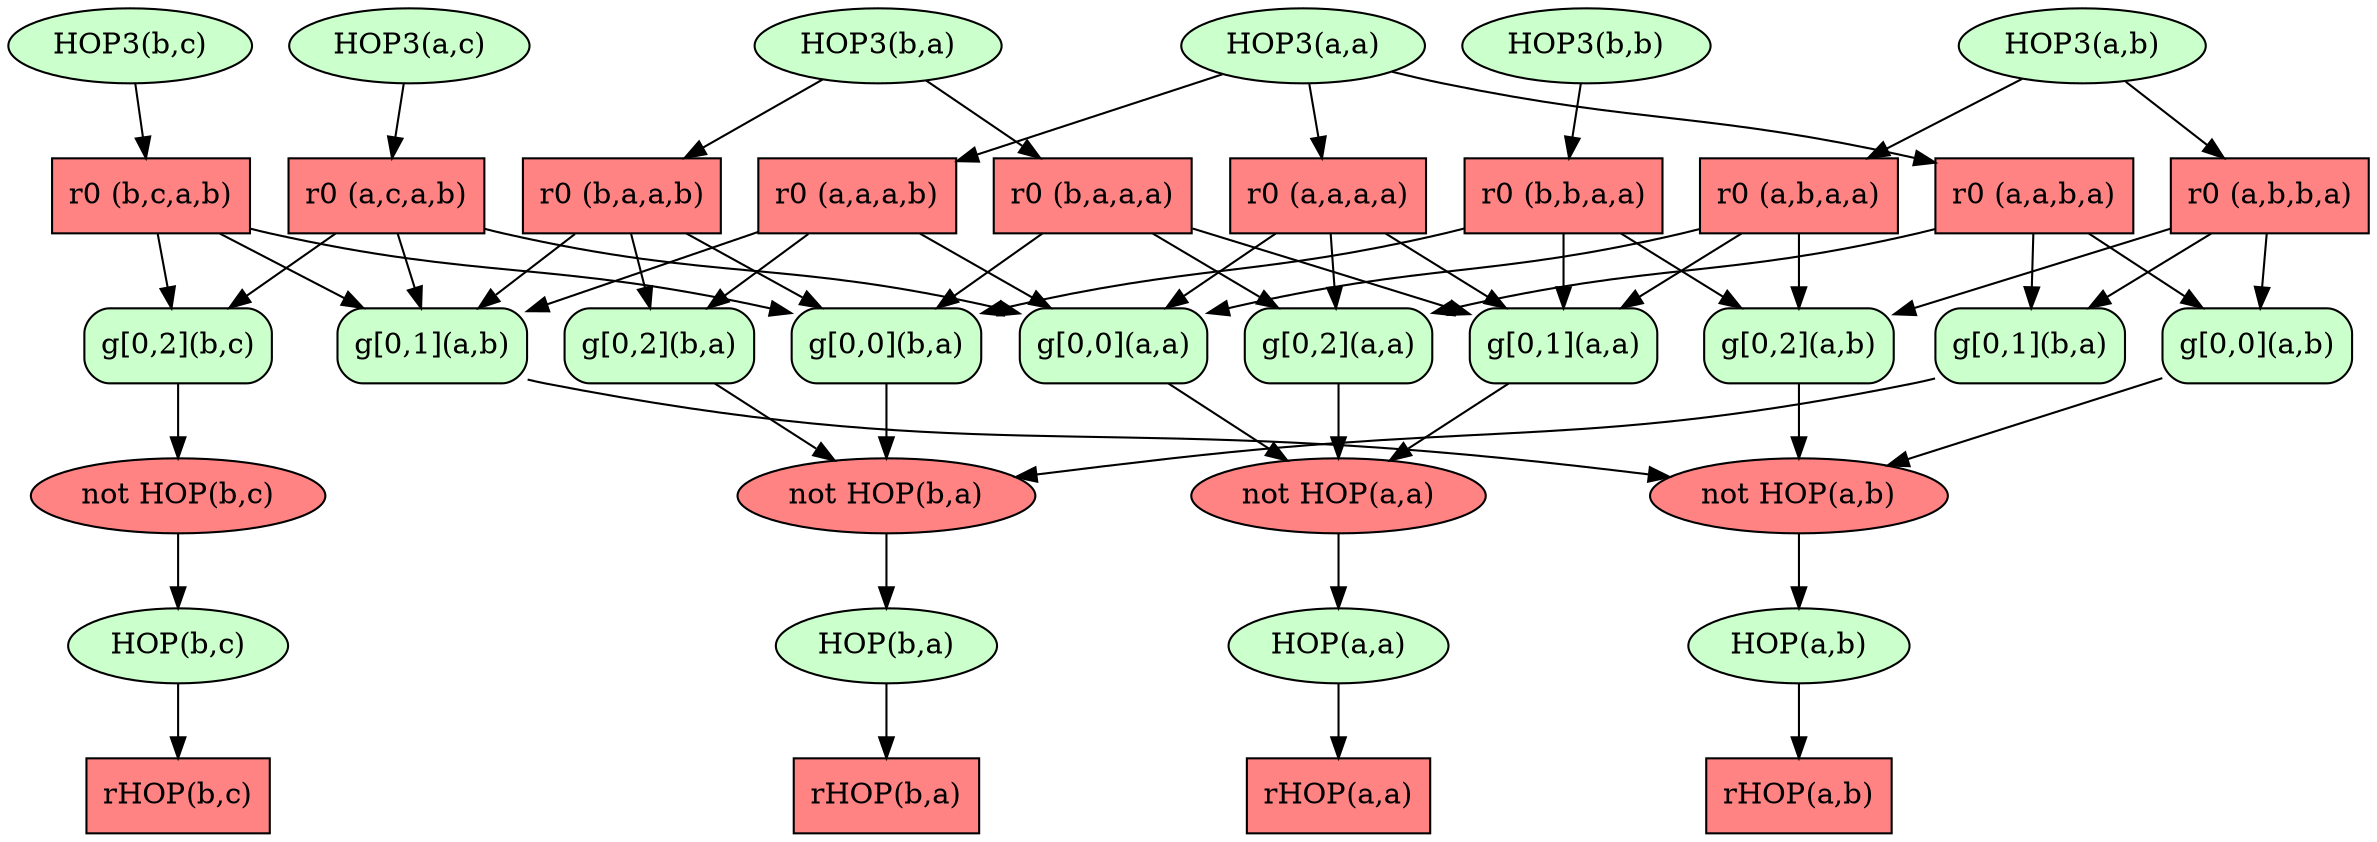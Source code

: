 digraph
{
	rankdir="TB"

	node [shape="box", style=filled, color=black, fillcolor="#CBFFCB"]


	node [shape="box", style=filled, color=black, fillcolor="#FF8383"]
RULE_0_LOST_a_a_a_b_ [label="r0 (a,a,a,b)", texlbl="$r_0(a,a,a,b)$"]
RULE_0_LOST_a_a_a_a_ [label="r0 (a,a,a,a)", texlbl="$r_0(a,a,a,a)$"]
RULE_0_LOST_a_c_a_b_ [label="r0 (a,c,a,b)", texlbl="$r_0(a,c,a,b)$"]
RULE_0_LOST_a_a_b_a_ [label="r0 (a,a,b,a)", texlbl="$r_0(a,a,b,a)$"]
RULE_0_LOST_b_a_a_a_ [label="r0 (b,a,a,a)", texlbl="$r_0(b,a,a,a)$"]
RULE_0_LOST_b_a_a_b_ [label="r0 (b,a,a,b)", texlbl="$r_0(b,a,a,b)$"]
RULE_0_LOST_b_b_a_a_ [label="r0 (b,b,a,a)", texlbl="$r_0(b,b,a,a)$"]
RULE_0_LOST_b_c_a_b_ [label="r0 (b,c,a,b)", texlbl="$r_0(b,c,a,b)$"]
RULE_0_LOST_a_b_a_a_ [label="r0 (a,b,a,a)", texlbl="$r_0(a,b,a,a)$"]
RULE_0_LOST_a_b_b_a_ [label="r0 (a,b,b,a)", texlbl="$r_0(a,b,b,a)$"]


	node [shape="box", style="rounded,filled", color=black, fillcolor="#CBFFCB"]
GOAL_0_1_WON_a_b_ [label="g[0,1](a,b)", texlbl="$g_{0}^{1}(a,b)$"]
GOAL_0_1_WON_a_a_ [label="g[0,1](a,a)", texlbl="$g_{0}^{1}(a,a)$"]
GOAL_0_2_WON_a_a_ [label="g[0,2](a,a)", texlbl="$g_{0}^{2}(a,a)$"]
GOAL_0_2_WON_b_a_ [label="g[0,2](b,a)", texlbl="$g_{0}^{2}(b,a)$"]
GOAL_0_0_WON_a_a_ [label="g[0,0](a,a)", texlbl="$g_{0}^{0}(a,a)$"]
GOAL_0_0_WON_b_a_ [label="g[0,0](b,a)", texlbl="$g_{0}^{0}(b,a)$"]
GOAL_0_2_WON_b_c_ [label="g[0,2](b,c)", texlbl="$g_{0}^{2}(b,c)$"]
GOAL_0_1_WON_b_a_ [label="g[0,1](b,a)", texlbl="$g_{0}^{1}(b,a)$"]
GOAL_0_0_WON_a_b_ [label="g[0,0](a,b)", texlbl="$g_{0}^{0}(a,b)$"]
GOAL_0_2_WON_a_b_ [label="g[0,2](a,b)", texlbl="$g_{0}^{2}(a,b)$"]


	node [shape="box", style="rounded,filled", color=black, fillcolor="#FF8383"]


	node [shape="ellipse", style=filled, color=black, fillcolor="#CBFFCB"]
REL_HOP3_WON_a_c_ [label="HOP3(a,c)", texlbl="$HOP3(a,c)$"]
REL_HOP_WON_a_a_ [label="HOP(a,a)", texlbl="$HOP(a,a)$"]
REL_HOP3_WON_a_a_ [label="HOP3(a,a)", texlbl="$HOP3(a,a)$"]
REL_HOP3_WON_b_a_ [label="HOP3(b,a)", texlbl="$HOP3(b,a)$"]
REL_HOP_WON_b_c_ [label="HOP(b,c)", texlbl="$HOP(b,c)$"]
REL_HOP3_WON_a_b_ [label="HOP3(a,b)", texlbl="$HOP3(a,b)$"]
REL_HOP_WON_a_b_ [label="HOP(a,b)", texlbl="$HOP(a,b)$"]
REL_HOP3_WON_b_b_ [label="HOP3(b,b)", texlbl="$HOP3(b,b)$"]
REL_HOP3_WON_b_c_ [label="HOP3(b,c)", texlbl="$HOP3(b,c)$"]
REL_HOP_WON_b_a_ [label="HOP(b,a)", texlbl="$HOP(b,a)$"]


	node [shape="ellipse", style=filled, color=black, fillcolor="#FF8383"]


	node [shape="ellipse", style=filled, color=black, fillcolor="#CBFFCB"]


	node [shape="ellipse", style=filled, color=black, fillcolor="#FF8383"]
notREL_HOP_LOST_a_a_ [label="not HOP(a,a)", texlbl="$\neg HOP(a,a)$"]
notREL_HOP_LOST_a_b_ [label="not HOP(a,b)", texlbl="$\neg HOP(a,b)$"]
notREL_HOP_LOST_b_a_ [label="not HOP(b,a)", texlbl="$\neg HOP(b,a)$"]
notREL_HOP_LOST_b_c_ [label="not HOP(b,c)", texlbl="$\neg HOP(b,c)$"]


	node [shape="box", style=filled, color=black, fillcolor="#CBFFCB"]


	node [shape="box", style=filled, color=black, fillcolor="#FF8383"]
EDB_rHOP_LOST_a_a_ [label="rHOP(a,a)", texlbl="$rHOP(a,a)$"]
EDB_rHOP_LOST_b_c_ [label="rHOP(b,c)", texlbl="$rHOP(b,c)$"]
EDB_rHOP_LOST_a_b_ [label="rHOP(a,b)", texlbl="$rHOP(a,b)$"]
EDB_rHOP_LOST_b_a_ [label="rHOP(b,a)", texlbl="$rHOP(b,a)$"]


	node [shape="point"]


	node [shape="square", width=0.011, height=0.011, fillcolor=black]
	RULE_0_LOST_a_a_a_b_ -> GOAL_0_1_WON_a_b_
	RULE_0_LOST_a_a_a_a_ -> GOAL_0_1_WON_a_a_
	RULE_0_LOST_a_c_a_b_ -> GOAL_0_1_WON_a_b_
	RULE_0_LOST_a_a_b_a_ -> GOAL_0_2_WON_a_a_
	RULE_0_LOST_a_a_a_b_ -> GOAL_0_2_WON_b_a_
	REL_HOP3_WON_a_c_ -> RULE_0_LOST_a_c_a_b_
	RULE_0_LOST_a_a_a_b_ -> GOAL_0_0_WON_a_a_
	RULE_0_LOST_b_a_a_a_ -> GOAL_0_0_WON_b_a_
	RULE_0_LOST_b_a_a_b_ -> GOAL_0_1_WON_a_b_
	GOAL_0_1_WON_a_a_ -> notREL_HOP_LOST_a_a_
	REL_HOP_WON_a_a_ -> EDB_rHOP_LOST_a_a_
	RULE_0_LOST_b_a_a_b_ -> GOAL_0_0_WON_b_a_
	RULE_0_LOST_a_c_a_b_ -> GOAL_0_0_WON_a_a_
	RULE_0_LOST_a_c_a_b_ -> GOAL_0_2_WON_b_c_
	REL_HOP3_WON_a_a_ -> RULE_0_LOST_a_a_b_a_
	REL_HOP3_WON_b_a_ -> RULE_0_LOST_b_a_a_a_
	RULE_0_LOST_b_b_a_a_ -> GOAL_0_0_WON_b_a_
	RULE_0_LOST_b_b_a_a_ -> GOAL_0_1_WON_a_a_
	RULE_0_LOST_b_c_a_b_ -> GOAL_0_1_WON_a_b_
	RULE_0_LOST_a_b_a_a_ -> GOAL_0_1_WON_a_a_
	REL_HOP_WON_b_c_ -> EDB_rHOP_LOST_b_c_
	REL_HOP3_WON_a_b_ -> RULE_0_LOST_a_b_a_a_
	RULE_0_LOST_a_b_a_a_ -> GOAL_0_0_WON_a_a_
	notREL_HOP_LOST_a_b_ -> REL_HOP_WON_a_b_
	RULE_0_LOST_a_a_b_a_ -> GOAL_0_1_WON_b_a_
	GOAL_0_1_WON_b_a_ -> notREL_HOP_LOST_b_a_
	GOAL_0_1_WON_a_b_ -> notREL_HOP_LOST_a_b_
	RULE_0_LOST_b_c_a_b_ -> GOAL_0_2_WON_b_c_
	RULE_0_LOST_a_a_a_a_ -> GOAL_0_2_WON_a_a_
	GOAL_0_2_WON_a_a_ -> notREL_HOP_LOST_a_a_
	notREL_HOP_LOST_b_c_ -> REL_HOP_WON_b_c_
	REL_HOP3_WON_b_b_ -> RULE_0_LOST_b_b_a_a_
	REL_HOP3_WON_b_c_ -> RULE_0_LOST_b_c_a_b_
	REL_HOP3_WON_b_a_ -> RULE_0_LOST_b_a_a_b_
	RULE_0_LOST_a_a_b_a_ -> GOAL_0_0_WON_a_b_
	GOAL_0_0_WON_a_a_ -> notREL_HOP_LOST_a_a_
	notREL_HOP_LOST_b_a_ -> REL_HOP_WON_b_a_
	RULE_0_LOST_a_b_b_a_ -> GOAL_0_1_WON_b_a_
	RULE_0_LOST_b_a_a_a_ -> GOAL_0_1_WON_a_a_
	RULE_0_LOST_a_b_b_a_ -> GOAL_0_2_WON_a_b_
	REL_HOP_WON_a_b_ -> EDB_rHOP_LOST_a_b_
	REL_HOP3_WON_a_b_ -> RULE_0_LOST_a_b_b_a_
	REL_HOP3_WON_a_a_ -> RULE_0_LOST_a_a_a_b_
	REL_HOP3_WON_a_a_ -> RULE_0_LOST_a_a_a_a_
	RULE_0_LOST_a_a_a_a_ -> GOAL_0_0_WON_a_a_
	GOAL_0_0_WON_a_b_ -> notREL_HOP_LOST_a_b_
	RULE_0_LOST_b_b_a_a_ -> GOAL_0_2_WON_a_b_
	RULE_0_LOST_b_a_a_a_ -> GOAL_0_2_WON_a_a_
	RULE_0_LOST_b_a_a_b_ -> GOAL_0_2_WON_b_a_
	RULE_0_LOST_a_b_a_a_ -> GOAL_0_2_WON_a_b_
	GOAL_0_2_WON_a_b_ -> notREL_HOP_LOST_a_b_
	REL_HOP_WON_b_a_ -> EDB_rHOP_LOST_b_a_
	RULE_0_LOST_a_b_b_a_ -> GOAL_0_0_WON_a_b_
	RULE_0_LOST_b_c_a_b_ -> GOAL_0_0_WON_b_a_
	GOAL_0_0_WON_b_a_ -> notREL_HOP_LOST_b_a_
	notREL_HOP_LOST_a_a_ -> REL_HOP_WON_a_a_
	GOAL_0_2_WON_b_a_ -> notREL_HOP_LOST_b_a_
	GOAL_0_2_WON_b_c_ -> notREL_HOP_LOST_b_c_

}
